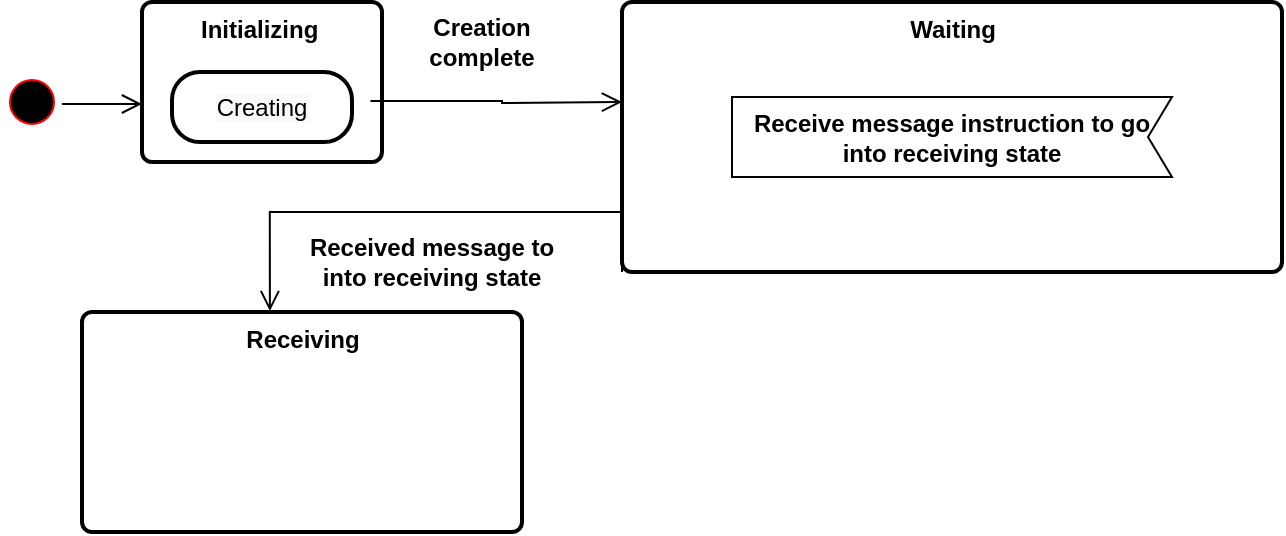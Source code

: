 <mxfile version="15.8.9" type="github">
  <diagram id="cM2ZmW4HxominK4Ddbyx" name="Page-1">
    <mxGraphModel dx="1038" dy="583" grid="1" gridSize="10" guides="1" tooltips="1" connect="1" arrows="1" fold="1" page="1" pageScale="1" pageWidth="827" pageHeight="1169" math="0" shadow="0">
      <root>
        <mxCell id="0" />
        <mxCell id="1" parent="0" />
        <mxCell id="Gxbs-bBxlD_UwTVCXYwM-1" value="&lt;b&gt;Initializing&amp;nbsp;&lt;/b&gt;" style="html=1;align=center;verticalAlign=top;rounded=1;absoluteArcSize=1;arcSize=10;dashed=0;labelBackgroundColor=default;fontColor=#000000;strokeColor=#000000;fillColor=#FFFFFF;strokeWidth=2;" vertex="1" parent="1">
          <mxGeometry x="110" y="85" width="120" height="80" as="geometry" />
        </mxCell>
        <mxCell id="Gxbs-bBxlD_UwTVCXYwM-2" value="&lt;b&gt;Waiting&lt;/b&gt;" style="html=1;align=center;verticalAlign=top;rounded=1;absoluteArcSize=1;arcSize=10;dashed=0;labelBackgroundColor=default;fontColor=#000000;strokeColor=#000000;fillColor=#FFFFFF;strokeWidth=2;" vertex="1" parent="1">
          <mxGeometry x="350" y="85" width="330" height="135" as="geometry" />
        </mxCell>
        <mxCell id="Gxbs-bBxlD_UwTVCXYwM-3" value="" style="ellipse;html=1;shape=startState;fillColor=#000000;strokeColor=#ff0000;" vertex="1" parent="1">
          <mxGeometry x="40" y="120" width="30" height="30" as="geometry" />
        </mxCell>
        <mxCell id="Gxbs-bBxlD_UwTVCXYwM-4" value="" style="edgeStyle=orthogonalEdgeStyle;html=1;verticalAlign=bottom;endArrow=open;endSize=8;strokeColor=#000000;rounded=0;" edge="1" parent="1" source="Gxbs-bBxlD_UwTVCXYwM-3">
          <mxGeometry relative="1" as="geometry">
            <mxPoint x="110" y="136" as="targetPoint" />
            <Array as="points">
              <mxPoint x="110" y="136" />
              <mxPoint x="110" y="136" />
            </Array>
          </mxGeometry>
        </mxCell>
        <mxCell id="Gxbs-bBxlD_UwTVCXYwM-5" value="" style="edgeStyle=orthogonalEdgeStyle;html=1;verticalAlign=bottom;endArrow=open;endSize=8;strokeColor=#000000;rounded=0;exitX=0.952;exitY=0.619;exitDx=0;exitDy=0;exitPerimeter=0;" edge="1" parent="1" source="Gxbs-bBxlD_UwTVCXYwM-1">
          <mxGeometry relative="1" as="geometry">
            <mxPoint x="350" y="135" as="targetPoint" />
            <mxPoint x="380" y="135" as="sourcePoint" />
            <Array as="points" />
          </mxGeometry>
        </mxCell>
        <mxCell id="Gxbs-bBxlD_UwTVCXYwM-12" value="&lt;span style=&quot;background-color: rgb(248 , 249 , 250)&quot;&gt;Creating&lt;/span&gt;" style="rounded=1;whiteSpace=wrap;html=1;arcSize=40;fontColor=#000000;fillColor=#FFFFFF;strokeColor=#000000;labelBackgroundColor=default;strokeWidth=2;" vertex="1" parent="1">
          <mxGeometry x="125" y="120" width="90" height="35" as="geometry" />
        </mxCell>
        <mxCell id="Gxbs-bBxlD_UwTVCXYwM-13" value="&lt;b&gt;Creation complete&lt;/b&gt;" style="text;html=1;strokeColor=none;fillColor=none;align=center;verticalAlign=middle;whiteSpace=wrap;rounded=0;labelBackgroundColor=default;fontColor=#000000;" vertex="1" parent="1">
          <mxGeometry x="250" y="90" width="60" height="30" as="geometry" />
        </mxCell>
        <mxCell id="Gxbs-bBxlD_UwTVCXYwM-14" value="&lt;b&gt;Receiving&lt;/b&gt;" style="html=1;align=center;verticalAlign=top;rounded=1;absoluteArcSize=1;arcSize=10;dashed=0;labelBackgroundColor=default;fontColor=#000000;strokeColor=#000000;fillColor=#FFFFFF;strokeWidth=2;" vertex="1" parent="1">
          <mxGeometry x="80" y="240" width="220" height="110" as="geometry" />
        </mxCell>
        <mxCell id="Gxbs-bBxlD_UwTVCXYwM-15" value="Receive message instruction to go into receiving state" style="shape=mxgraph.sysml.accEvent;flipH=1;whiteSpace=wrap;align=center;fontStyle=1" vertex="1" parent="1">
          <mxGeometry x="405" y="132.5" width="220" height="40" as="geometry" />
        </mxCell>
        <mxCell id="Gxbs-bBxlD_UwTVCXYwM-16" value="" style="edgeStyle=orthogonalEdgeStyle;html=1;verticalAlign=bottom;endArrow=open;endSize=8;strokeColor=#000000;rounded=0;entryX=0.427;entryY=-0.004;entryDx=0;entryDy=0;entryPerimeter=0;" edge="1" parent="1" target="Gxbs-bBxlD_UwTVCXYwM-14">
          <mxGeometry relative="1" as="geometry">
            <mxPoint x="525.76" y="300" as="targetPoint" />
            <mxPoint x="350" y="190" as="sourcePoint" />
            <Array as="points">
              <mxPoint x="350" y="220" />
              <mxPoint x="350" y="190" />
              <mxPoint x="174" y="190" />
            </Array>
          </mxGeometry>
        </mxCell>
        <mxCell id="Gxbs-bBxlD_UwTVCXYwM-17" value="&lt;b&gt;Received message to into receiving state&lt;/b&gt;" style="text;html=1;strokeColor=none;fillColor=none;align=center;verticalAlign=middle;whiteSpace=wrap;rounded=0;labelBackgroundColor=default;fontColor=#000000;" vertex="1" parent="1">
          <mxGeometry x="190" y="200" width="130" height="30" as="geometry" />
        </mxCell>
      </root>
    </mxGraphModel>
  </diagram>
</mxfile>
